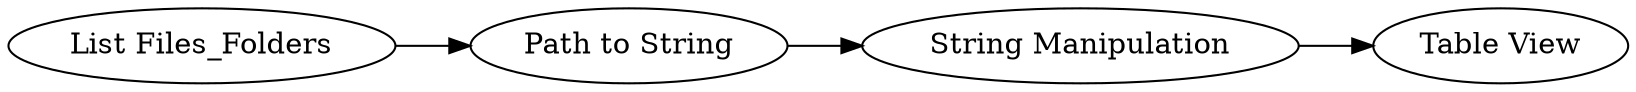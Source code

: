 digraph {
	6 -> 7
	5 -> 6
	4 -> 5
	5 [label="Path to String"]
	4 [label="List Files_Folders"]
	6 [label="String Manipulation"]
	7 [label="Table View"]
	rankdir=LR
}
